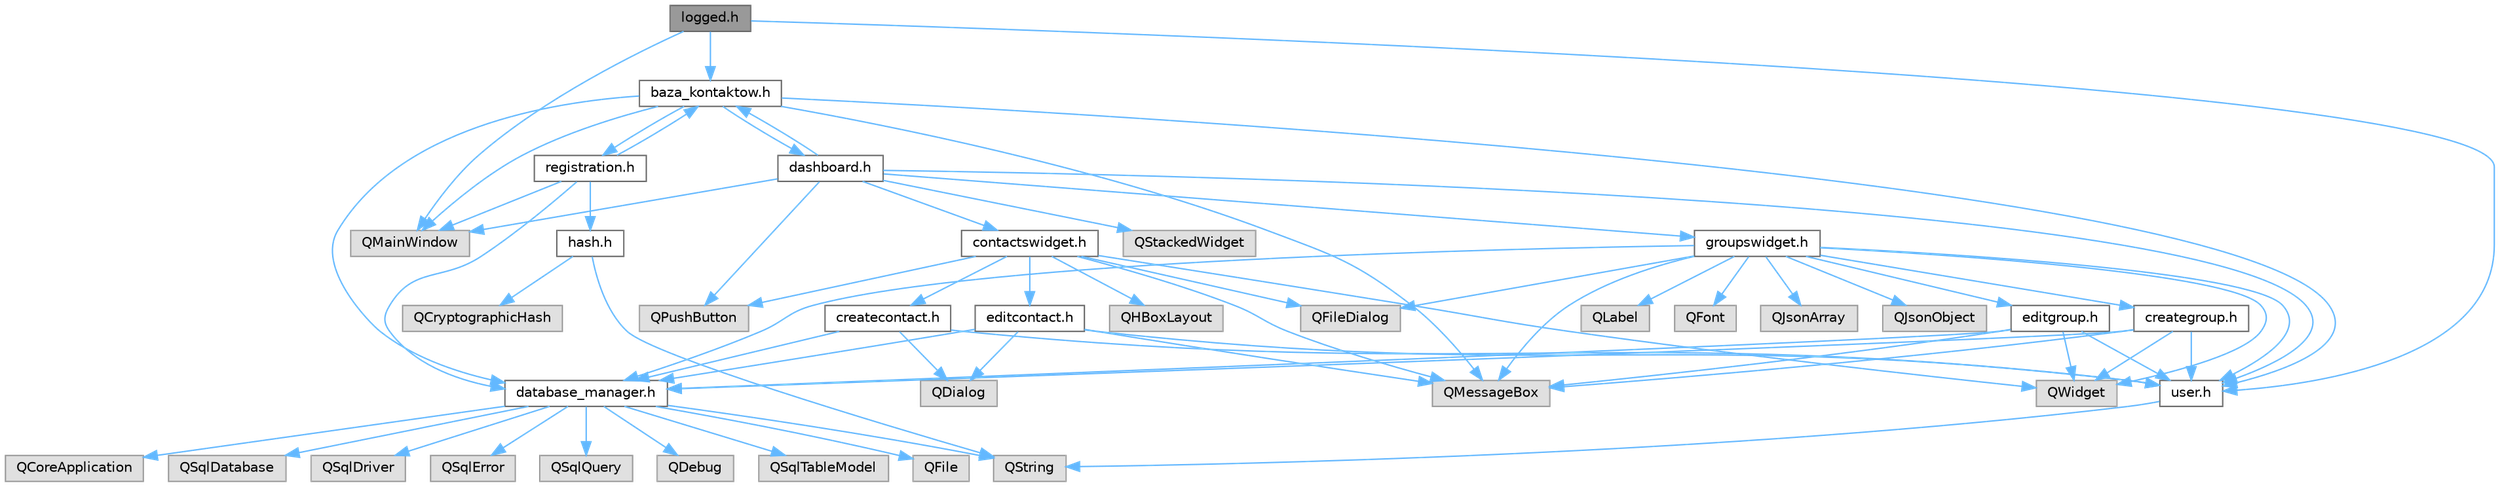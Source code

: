 digraph "logged.h"
{
 // LATEX_PDF_SIZE
  bgcolor="transparent";
  edge [fontname=Helvetica,fontsize=10,labelfontname=Helvetica,labelfontsize=10];
  node [fontname=Helvetica,fontsize=10,shape=box,height=0.2,width=0.4];
  Node1 [id="Node000001",label="logged.h",height=0.2,width=0.4,color="gray40", fillcolor="grey60", style="filled", fontcolor="black",tooltip=" "];
  Node1 -> Node2 [id="edge66_Node000001_Node000002",color="steelblue1",style="solid",tooltip=" "];
  Node2 [id="Node000002",label="QMainWindow",height=0.2,width=0.4,color="grey60", fillcolor="#E0E0E0", style="filled",tooltip=" "];
  Node1 -> Node3 [id="edge67_Node000001_Node000003",color="steelblue1",style="solid",tooltip=" "];
  Node3 [id="Node000003",label="baza_kontaktow.h",height=0.2,width=0.4,color="grey40", fillcolor="white", style="filled",URL="$baza__kontaktow_8h.html",tooltip="Definicja klasy Baza_Kontaktow, głównego okna aplikacji, które pojawia się po uruchomieniu programu."];
  Node3 -> Node2 [id="edge68_Node000003_Node000002",color="steelblue1",style="solid",tooltip=" "];
  Node3 -> Node4 [id="edge69_Node000003_Node000004",color="steelblue1",style="solid",tooltip=" "];
  Node4 [id="Node000004",label="QMessageBox",height=0.2,width=0.4,color="grey60", fillcolor="#E0E0E0", style="filled",tooltip=" "];
  Node3 -> Node5 [id="edge70_Node000003_Node000005",color="steelblue1",style="solid",tooltip=" "];
  Node5 [id="Node000005",label="registration.h",height=0.2,width=0.4,color="grey40", fillcolor="white", style="filled",URL="$registration_8h.html",tooltip=" "];
  Node5 -> Node2 [id="edge71_Node000005_Node000002",color="steelblue1",style="solid",tooltip=" "];
  Node5 -> Node3 [id="edge72_Node000005_Node000003",color="steelblue1",style="solid",tooltip=" "];
  Node5 -> Node6 [id="edge73_Node000005_Node000006",color="steelblue1",style="solid",tooltip=" "];
  Node6 [id="Node000006",label="database_manager.h",height=0.2,width=0.4,color="grey40", fillcolor="white", style="filled",URL="$database__manager_8h.html",tooltip=" "];
  Node6 -> Node7 [id="edge74_Node000006_Node000007",color="steelblue1",style="solid",tooltip=" "];
  Node7 [id="Node000007",label="QString",height=0.2,width=0.4,color="grey60", fillcolor="#E0E0E0", style="filled",tooltip=" "];
  Node6 -> Node8 [id="edge75_Node000006_Node000008",color="steelblue1",style="solid",tooltip=" "];
  Node8 [id="Node000008",label="QCoreApplication",height=0.2,width=0.4,color="grey60", fillcolor="#E0E0E0", style="filled",tooltip=" "];
  Node6 -> Node9 [id="edge76_Node000006_Node000009",color="steelblue1",style="solid",tooltip=" "];
  Node9 [id="Node000009",label="QSqlDatabase",height=0.2,width=0.4,color="grey60", fillcolor="#E0E0E0", style="filled",tooltip=" "];
  Node6 -> Node10 [id="edge77_Node000006_Node000010",color="steelblue1",style="solid",tooltip=" "];
  Node10 [id="Node000010",label="QSqlDriver",height=0.2,width=0.4,color="grey60", fillcolor="#E0E0E0", style="filled",tooltip=" "];
  Node6 -> Node11 [id="edge78_Node000006_Node000011",color="steelblue1",style="solid",tooltip=" "];
  Node11 [id="Node000011",label="QSqlError",height=0.2,width=0.4,color="grey60", fillcolor="#E0E0E0", style="filled",tooltip=" "];
  Node6 -> Node12 [id="edge79_Node000006_Node000012",color="steelblue1",style="solid",tooltip=" "];
  Node12 [id="Node000012",label="QSqlQuery",height=0.2,width=0.4,color="grey60", fillcolor="#E0E0E0", style="filled",tooltip=" "];
  Node6 -> Node13 [id="edge80_Node000006_Node000013",color="steelblue1",style="solid",tooltip=" "];
  Node13 [id="Node000013",label="QDebug",height=0.2,width=0.4,color="grey60", fillcolor="#E0E0E0", style="filled",tooltip=" "];
  Node6 -> Node14 [id="edge81_Node000006_Node000014",color="steelblue1",style="solid",tooltip=" "];
  Node14 [id="Node000014",label="QSqlTableModel",height=0.2,width=0.4,color="grey60", fillcolor="#E0E0E0", style="filled",tooltip=" "];
  Node6 -> Node15 [id="edge82_Node000006_Node000015",color="steelblue1",style="solid",tooltip=" "];
  Node15 [id="Node000015",label="QFile",height=0.2,width=0.4,color="grey60", fillcolor="#E0E0E0", style="filled",tooltip=" "];
  Node5 -> Node16 [id="edge83_Node000005_Node000016",color="steelblue1",style="solid",tooltip=" "];
  Node16 [id="Node000016",label="hash.h",height=0.2,width=0.4,color="grey40", fillcolor="white", style="filled",URL="$hash_8h.html",tooltip=" "];
  Node16 -> Node7 [id="edge84_Node000016_Node000007",color="steelblue1",style="solid",tooltip=" "];
  Node16 -> Node17 [id="edge85_Node000016_Node000017",color="steelblue1",style="solid",tooltip=" "];
  Node17 [id="Node000017",label="QCryptographicHash",height=0.2,width=0.4,color="grey60", fillcolor="#E0E0E0", style="filled",tooltip=" "];
  Node3 -> Node18 [id="edge86_Node000003_Node000018",color="steelblue1",style="solid",tooltip=" "];
  Node18 [id="Node000018",label="dashboard.h",height=0.2,width=0.4,color="grey40", fillcolor="white", style="filled",URL="$dashboard_8h.html",tooltip=" "];
  Node18 -> Node2 [id="edge87_Node000018_Node000002",color="steelblue1",style="solid",tooltip=" "];
  Node18 -> Node19 [id="edge88_Node000018_Node000019",color="steelblue1",style="solid",tooltip=" "];
  Node19 [id="Node000019",label="QStackedWidget",height=0.2,width=0.4,color="grey60", fillcolor="#E0E0E0", style="filled",tooltip=" "];
  Node18 -> Node20 [id="edge89_Node000018_Node000020",color="steelblue1",style="solid",tooltip=" "];
  Node20 [id="Node000020",label="QPushButton",height=0.2,width=0.4,color="grey60", fillcolor="#E0E0E0", style="filled",tooltip=" "];
  Node18 -> Node21 [id="edge90_Node000018_Node000021",color="steelblue1",style="solid",tooltip=" "];
  Node21 [id="Node000021",label="contactswidget.h",height=0.2,width=0.4,color="grey40", fillcolor="white", style="filled",URL="$contactswidget_8h.html",tooltip=" "];
  Node21 -> Node22 [id="edge91_Node000021_Node000022",color="steelblue1",style="solid",tooltip=" "];
  Node22 [id="Node000022",label="QWidget",height=0.2,width=0.4,color="grey60", fillcolor="#E0E0E0", style="filled",tooltip=" "];
  Node21 -> Node4 [id="edge92_Node000021_Node000004",color="steelblue1",style="solid",tooltip=" "];
  Node21 -> Node20 [id="edge93_Node000021_Node000020",color="steelblue1",style="solid",tooltip=" "];
  Node21 -> Node23 [id="edge94_Node000021_Node000023",color="steelblue1",style="solid",tooltip=" "];
  Node23 [id="Node000023",label="QHBoxLayout",height=0.2,width=0.4,color="grey60", fillcolor="#E0E0E0", style="filled",tooltip=" "];
  Node21 -> Node24 [id="edge95_Node000021_Node000024",color="steelblue1",style="solid",tooltip=" "];
  Node24 [id="Node000024",label="QFileDialog",height=0.2,width=0.4,color="grey60", fillcolor="#E0E0E0", style="filled",tooltip=" "];
  Node21 -> Node25 [id="edge96_Node000021_Node000025",color="steelblue1",style="solid",tooltip=" "];
  Node25 [id="Node000025",label="createcontact.h",height=0.2,width=0.4,color="grey40", fillcolor="white", style="filled",URL="$createcontact_8h.html",tooltip=" "];
  Node25 -> Node26 [id="edge97_Node000025_Node000026",color="steelblue1",style="solid",tooltip=" "];
  Node26 [id="Node000026",label="QDialog",height=0.2,width=0.4,color="grey60", fillcolor="#E0E0E0", style="filled",tooltip=" "];
  Node25 -> Node6 [id="edge98_Node000025_Node000006",color="steelblue1",style="solid",tooltip=" "];
  Node25 -> Node27 [id="edge99_Node000025_Node000027",color="steelblue1",style="solid",tooltip=" "];
  Node27 [id="Node000027",label="user.h",height=0.2,width=0.4,color="grey40", fillcolor="white", style="filled",URL="$user_8h.html",tooltip=" "];
  Node27 -> Node7 [id="edge100_Node000027_Node000007",color="steelblue1",style="solid",tooltip=" "];
  Node21 -> Node28 [id="edge101_Node000021_Node000028",color="steelblue1",style="solid",tooltip=" "];
  Node28 [id="Node000028",label="editcontact.h",height=0.2,width=0.4,color="grey40", fillcolor="white", style="filled",URL="$editcontact_8h.html",tooltip=" "];
  Node28 -> Node26 [id="edge102_Node000028_Node000026",color="steelblue1",style="solid",tooltip=" "];
  Node28 -> Node4 [id="edge103_Node000028_Node000004",color="steelblue1",style="solid",tooltip=" "];
  Node28 -> Node27 [id="edge104_Node000028_Node000027",color="steelblue1",style="solid",tooltip=" "];
  Node28 -> Node6 [id="edge105_Node000028_Node000006",color="steelblue1",style="solid",tooltip=" "];
  Node18 -> Node29 [id="edge106_Node000018_Node000029",color="steelblue1",style="solid",tooltip=" "];
  Node29 [id="Node000029",label="groupswidget.h",height=0.2,width=0.4,color="grey40", fillcolor="white", style="filled",URL="$groupswidget_8h.html",tooltip=" "];
  Node29 -> Node22 [id="edge107_Node000029_Node000022",color="steelblue1",style="solid",tooltip=" "];
  Node29 -> Node30 [id="edge108_Node000029_Node000030",color="steelblue1",style="solid",tooltip=" "];
  Node30 [id="Node000030",label="QLabel",height=0.2,width=0.4,color="grey60", fillcolor="#E0E0E0", style="filled",tooltip=" "];
  Node29 -> Node31 [id="edge109_Node000029_Node000031",color="steelblue1",style="solid",tooltip=" "];
  Node31 [id="Node000031",label="QFont",height=0.2,width=0.4,color="grey60", fillcolor="#E0E0E0", style="filled",tooltip=" "];
  Node29 -> Node4 [id="edge110_Node000029_Node000004",color="steelblue1",style="solid",tooltip=" "];
  Node29 -> Node24 [id="edge111_Node000029_Node000024",color="steelblue1",style="solid",tooltip=" "];
  Node29 -> Node32 [id="edge112_Node000029_Node000032",color="steelblue1",style="solid",tooltip=" "];
  Node32 [id="Node000032",label="QJsonArray",height=0.2,width=0.4,color="grey60", fillcolor="#E0E0E0", style="filled",tooltip=" "];
  Node29 -> Node33 [id="edge113_Node000029_Node000033",color="steelblue1",style="solid",tooltip=" "];
  Node33 [id="Node000033",label="QJsonObject",height=0.2,width=0.4,color="grey60", fillcolor="#E0E0E0", style="filled",tooltip=" "];
  Node29 -> Node34 [id="edge114_Node000029_Node000034",color="steelblue1",style="solid",tooltip=" "];
  Node34 [id="Node000034",label="creategroup.h",height=0.2,width=0.4,color="grey40", fillcolor="white", style="filled",URL="$creategroup_8h.html",tooltip=" "];
  Node34 -> Node22 [id="edge115_Node000034_Node000022",color="steelblue1",style="solid",tooltip=" "];
  Node34 -> Node4 [id="edge116_Node000034_Node000004",color="steelblue1",style="solid",tooltip=" "];
  Node34 -> Node6 [id="edge117_Node000034_Node000006",color="steelblue1",style="solid",tooltip=" "];
  Node34 -> Node27 [id="edge118_Node000034_Node000027",color="steelblue1",style="solid",tooltip=" "];
  Node29 -> Node35 [id="edge119_Node000029_Node000035",color="steelblue1",style="solid",tooltip=" "];
  Node35 [id="Node000035",label="editgroup.h",height=0.2,width=0.4,color="grey40", fillcolor="white", style="filled",URL="$editgroup_8h.html",tooltip=" "];
  Node35 -> Node22 [id="edge120_Node000035_Node000022",color="steelblue1",style="solid",tooltip=" "];
  Node35 -> Node4 [id="edge121_Node000035_Node000004",color="steelblue1",style="solid",tooltip=" "];
  Node35 -> Node6 [id="edge122_Node000035_Node000006",color="steelblue1",style="solid",tooltip=" "];
  Node35 -> Node27 [id="edge123_Node000035_Node000027",color="steelblue1",style="solid",tooltip=" "];
  Node29 -> Node6 [id="edge124_Node000029_Node000006",color="steelblue1",style="solid",tooltip=" "];
  Node29 -> Node27 [id="edge125_Node000029_Node000027",color="steelblue1",style="solid",tooltip=" "];
  Node18 -> Node3 [id="edge126_Node000018_Node000003",color="steelblue1",style="solid",tooltip=" "];
  Node18 -> Node27 [id="edge127_Node000018_Node000027",color="steelblue1",style="solid",tooltip=" "];
  Node3 -> Node27 [id="edge128_Node000003_Node000027",color="steelblue1",style="solid",tooltip=" "];
  Node3 -> Node6 [id="edge129_Node000003_Node000006",color="steelblue1",style="solid",tooltip=" "];
  Node1 -> Node27 [id="edge130_Node000001_Node000027",color="steelblue1",style="solid",tooltip=" "];
}
